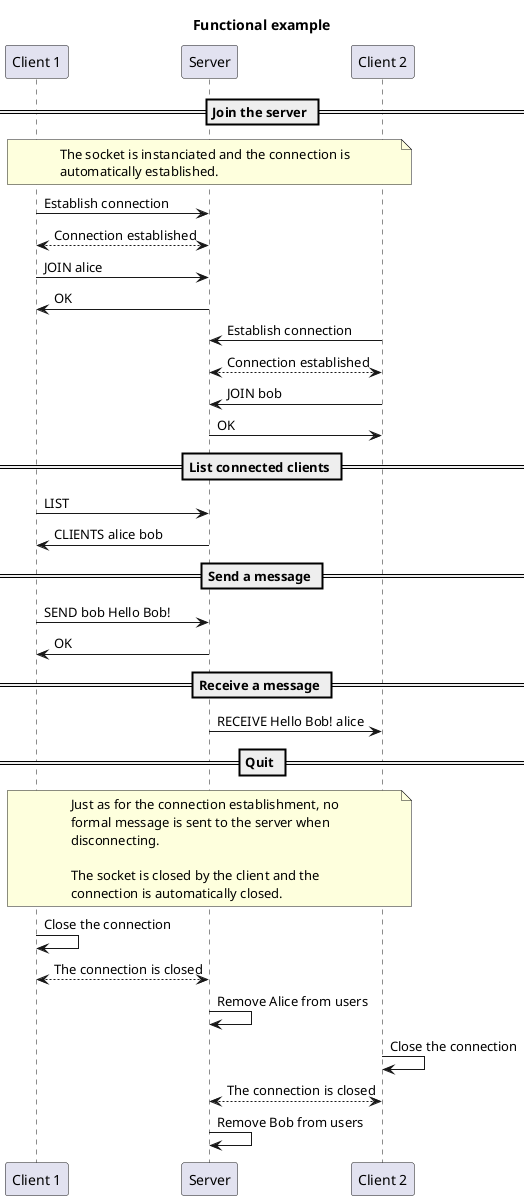 @startuml functional-example

title "Functional example"

participant "Client 1" as c1
participant "Server" as s
participant "Client 2" as c2

== Join the server ==

note over c1, c2
The socket is instanciated and the connection is
automatically established.
end note

c1->s : Establish connection
c1<-->s : Connection established

c1->s: JOIN alice
s->c1: OK

c2->s : Establish connection
c2<-->s : Connection established

c2->s: JOIN bob
s->c2: OK

== List connected clients ==

c1->s: LIST
s->c1: CLIENTS alice bob

== Send a message ==

c1->s: SEND bob Hello Bob!
s->c1: OK

== Receive a message ==

s->c2: RECEIVE Hello Bob! alice

== Quit ==

note over c1, c2
Just as for the connection establishment, no
formal message is sent to the server when
disconnecting.

The socket is closed by the client and the
connection is automatically closed.
end note

c1->c1: Close the connection
c1<-->s: The connection is closed
s->s: Remove Alice from users

c2->c2: Close the connection
c2<-->s: The connection is closed
s->s: Remove Bob from users
@enduml
